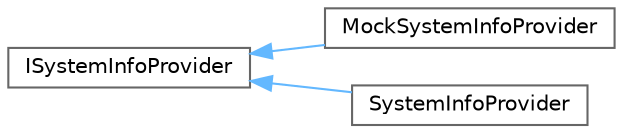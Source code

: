 digraph "Graphical Class Hierarchy"
{
 // LATEX_PDF_SIZE
  bgcolor="transparent";
  edge [fontname=Helvetica,fontsize=10,labelfontname=Helvetica,labelfontsize=10];
  node [fontname=Helvetica,fontsize=10,shape=box,height=0.2,width=0.4];
  rankdir="LR";
  Node0 [id="Node000000",label="ISystemInfoProvider",height=0.2,width=0.4,color="grey40", fillcolor="white", style="filled",URL="$classISystemInfoProvider.html",tooltip="Interface for providing system information to the display manager."];
  Node0 -> Node1 [id="edge54_Node000000_Node000001",dir="back",color="steelblue1",style="solid",tooltip=" "];
  Node1 [id="Node000001",label="MockSystemInfoProvider",height=0.2,width=0.4,color="grey40", fillcolor="white", style="filled",URL="$classMockSystemInfoProvider.html",tooltip="Class to emulate the behavior of the SystemInfoProvider module."];
  Node0 -> Node2 [id="edge55_Node000000_Node000002",dir="back",color="steelblue1",style="solid",tooltip=" "];
  Node2 [id="Node000002",label="SystemInfoProvider",height=0.2,width=0.4,color="grey40", fillcolor="white", style="filled",URL="$classSystemInfoProvider.html",tooltip="Class that provides system information to the display manager."];
}
